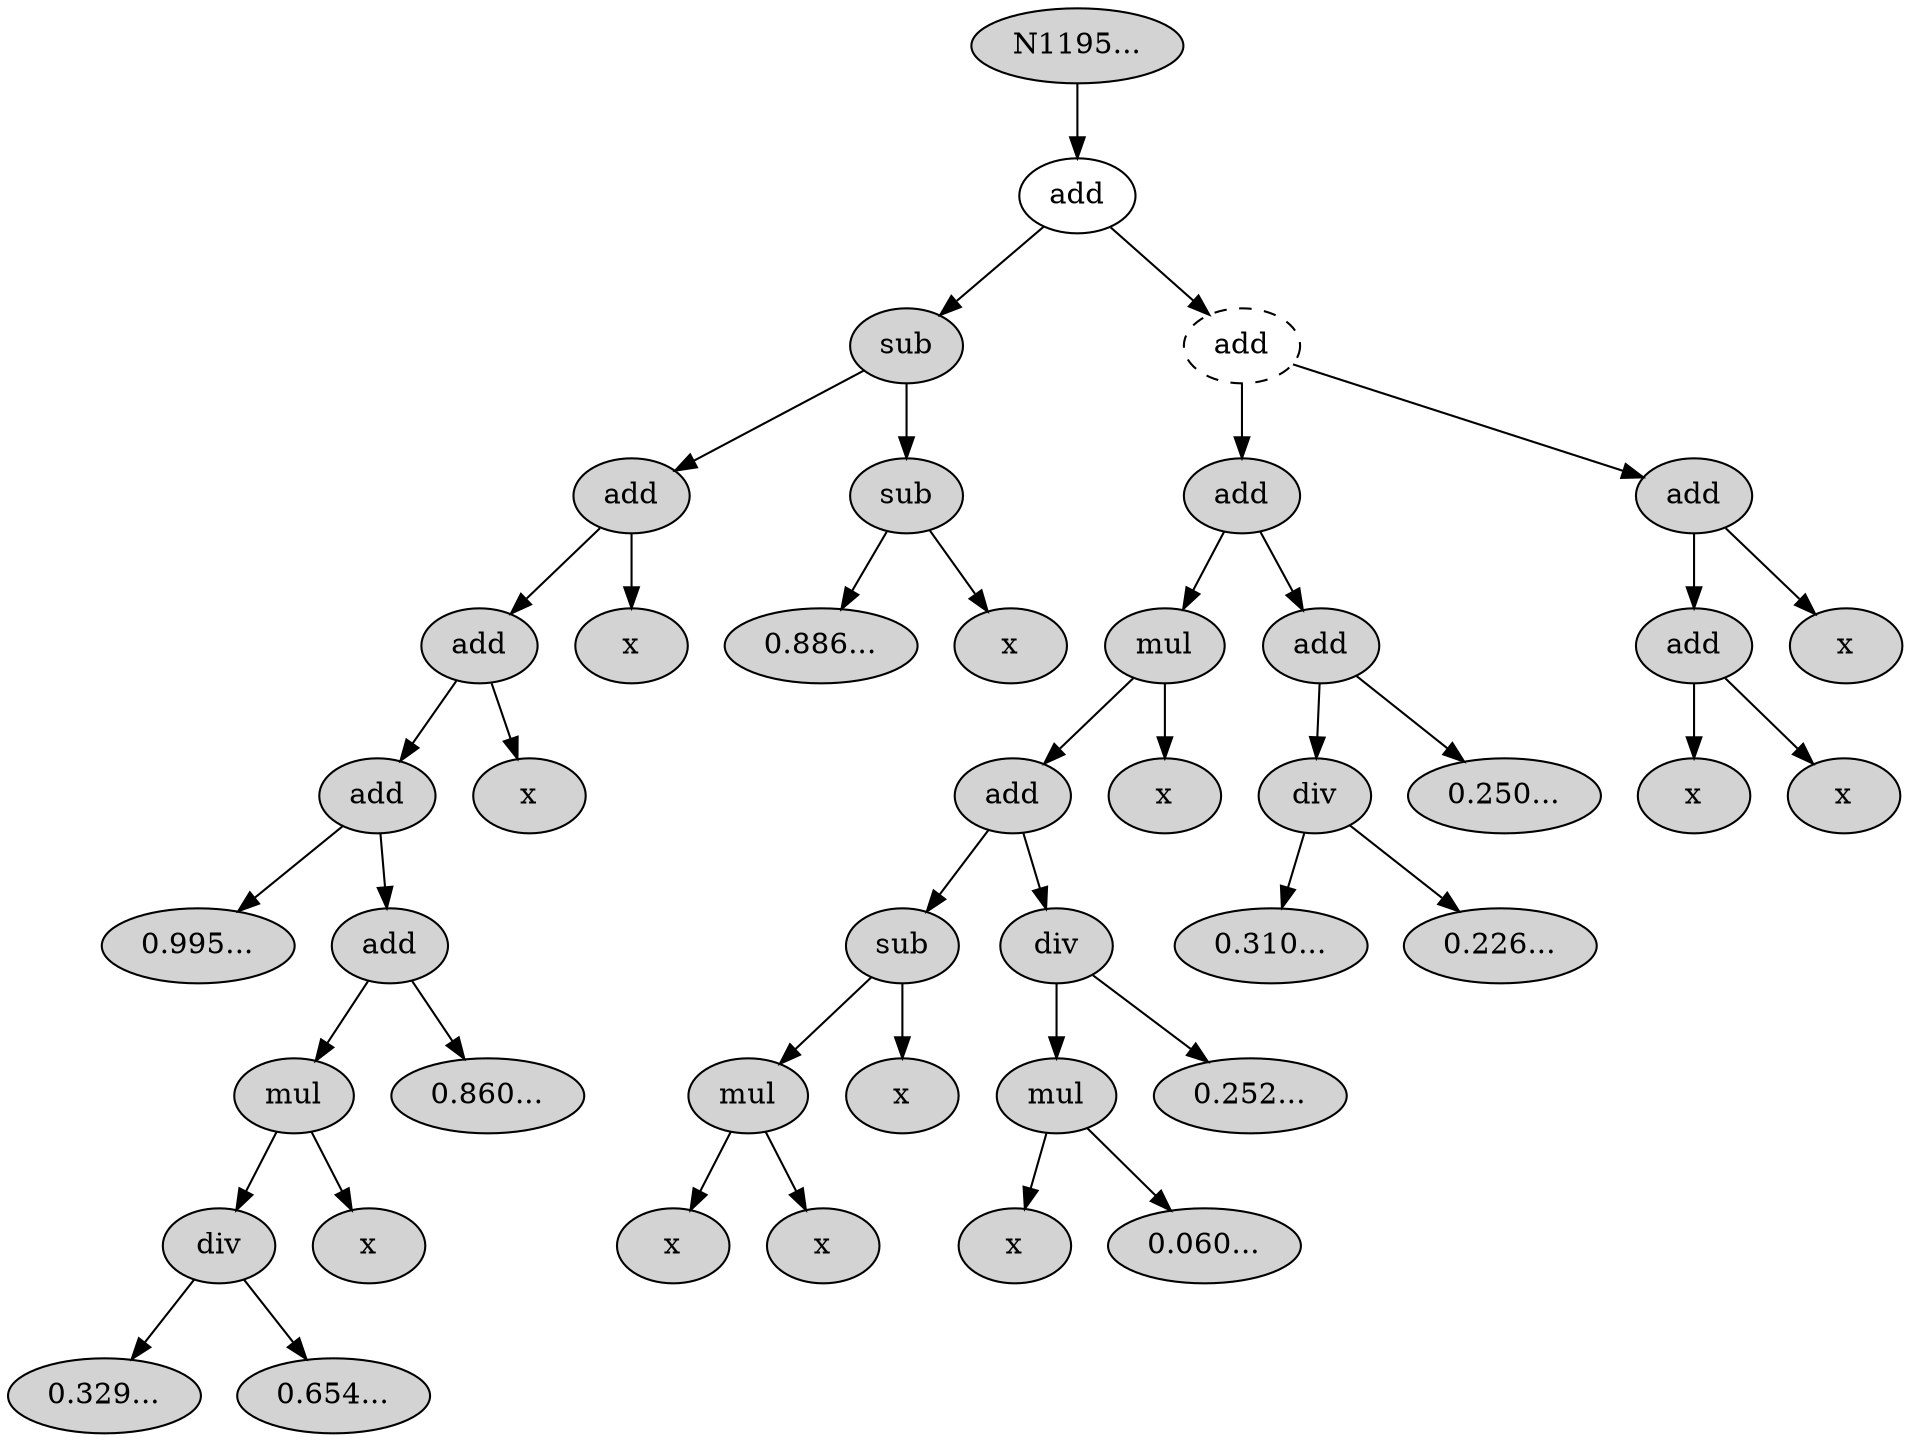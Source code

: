  digraph G1195758 {
N1195758[ style="filled"  label="N1195..."];
N1195758 -> N1195759;
N1195759[ style="solid"  label="add"];
N1195759 -> N1195760;
N1195760[ style="filled"  label="sub"];
N1195760 -> N1195761;
N1195761[ style="filled"  label="add"];
N1195761 -> N1195762;
N1195762[ style="filled"  label="add"];
N1195762 -> N1195763;
N1195763[ style="filled"  label="add"];
N1195763 -> N1195764;
N1195764[ style="filled"  label="0.995..."];
N1195763 -> N1195765;
N1195765[ style="filled"  label="add"];
N1195765 -> N1195766;
N1195766[ style="filled"  label="mul"];
N1195766 -> N1195767;
N1195767[ style="filled"  label="div"];
N1195767 -> N1195768;
N1195768[ style="filled"  label="0.329..."];
N1195767 -> N1195769;
N1195769[ style="filled"  label="0.654..."];
N1195766 -> N1195770;
N1195770[ style="filled"  label="x"];
N1195765 -> N1195771;
N1195771[ style="filled"  label="0.860..."];
N1195762 -> N1195772;
N1195772[ style="filled"  label="x"];
N1195761 -> N1195773;
N1195773[ style="filled"  label="x"];
N1195760 -> N1195774;
N1195774[ style="filled"  label="sub"];
N1195774 -> N1195775;
N1195775[ style="filled"  label="0.886..."];
N1195774 -> N1195776;
N1195776[ style="filled"  label="x"];
N1195759 -> N1195781;
N1195781[ style="dashed"  label="add"];
N1195781 -> N1195782;
N1195782[ style="filled"  label="add"];
N1195782 -> N1195783;
N1195783[ style="filled"  label="mul"];
N1195783 -> N1195784;
N1195784[ style="filled"  label="add"];
N1195784 -> N1195785;
N1195785[ style="filled"  label="sub"];
N1195785 -> N1195786;
N1195786[ style="filled"  label="mul"];
N1195786 -> N1195787;
N1195787[ style="filled"  label="x"];
N1195786 -> N1195788;
N1195788[ style="filled"  label="x"];
N1195785 -> N1195789;
N1195789[ style="filled"  label="x"];
N1195784 -> N1195790;
N1195790[ style="filled"  label="div"];
N1195790 -> N1195791;
N1195791[ style="filled"  label="mul"];
N1195791 -> N1195792;
N1195792[ style="filled"  label="x"];
N1195791 -> N1195793;
N1195793[ style="filled"  label="0.060..."];
N1195790 -> N1195794;
N1195794[ style="filled"  label="0.252..."];
N1195783 -> N1195795;
N1195795[ style="filled"  label="x"];
N1195782 -> N1195796;
N1195796[ style="filled"  label="add"];
N1195796 -> N1195797;
N1195797[ style="filled"  label="div"];
N1195797 -> N1195798;
N1195798[ style="filled"  label="0.310..."];
N1195797 -> N1195799;
N1195799[ style="filled"  label="0.226..."];
N1195796 -> N1195800;
N1195800[ style="filled"  label="0.250..."];
N1195781 -> N1195801;
N1195801[ style="filled"  label="add"];
N1195801 -> N1195802;
N1195802[ style="filled"  label="add"];
N1195802 -> N1195803;
N1195803[ style="filled"  label="x"];
N1195802 -> N1195804;
N1195804[ style="filled"  label="x"];
N1195801 -> N1195805;
N1195805[ style="filled"  label="x"];
}
